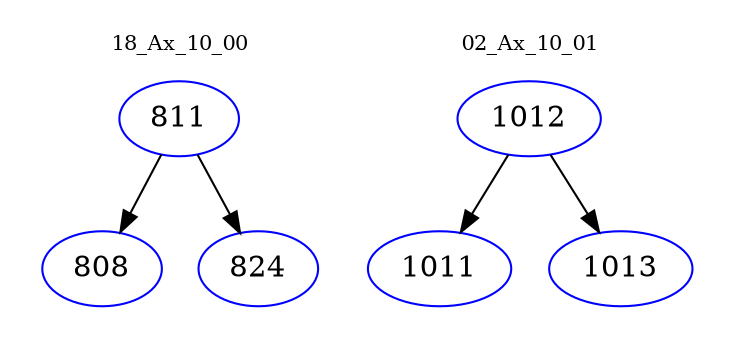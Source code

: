 digraph{
subgraph cluster_0 {
color = white
label = "18_Ax_10_00";
fontsize=10;
T0_811 [label="811", color="blue"]
T0_811 -> T0_808 [color="black"]
T0_808 [label="808", color="blue"]
T0_811 -> T0_824 [color="black"]
T0_824 [label="824", color="blue"]
}
subgraph cluster_1 {
color = white
label = "02_Ax_10_01";
fontsize=10;
T1_1012 [label="1012", color="blue"]
T1_1012 -> T1_1011 [color="black"]
T1_1011 [label="1011", color="blue"]
T1_1012 -> T1_1013 [color="black"]
T1_1013 [label="1013", color="blue"]
}
}
